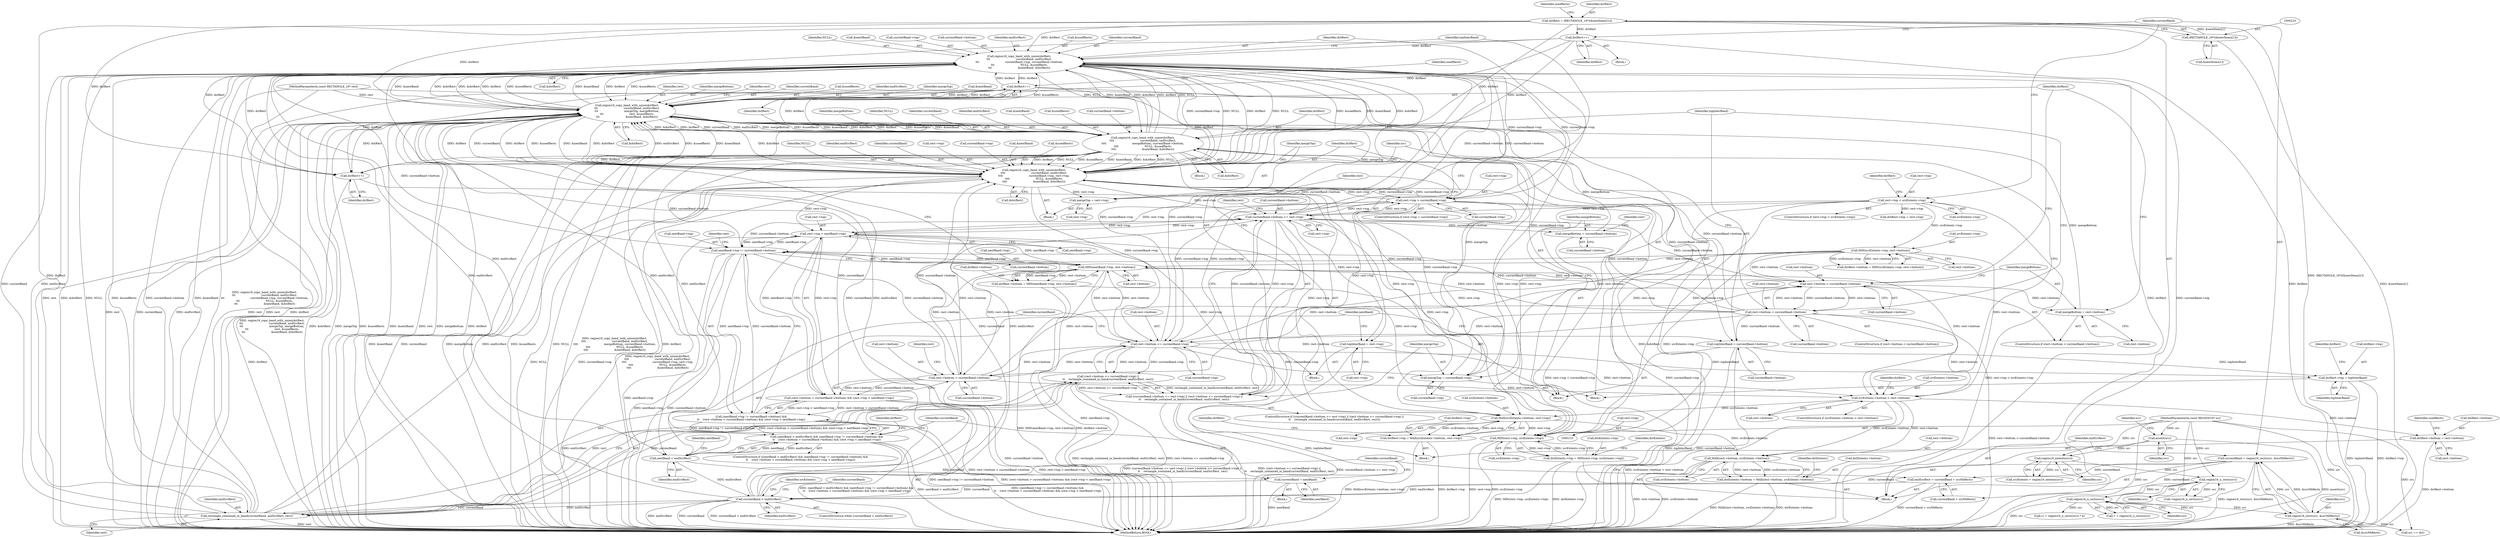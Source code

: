 digraph "0_FreeRDP_fc80ab45621bd966f70594c0b7393ec005a94007_2@API" {
"1000314" [label="(Call,region16_copy_band_with_union(dstRect,\n\t\t\t                              currentBand, endSrcRect,\n\t\t\t                              currentBand->top, currentBand->bottom,\n\t\t\t                              NULL, &usedRects,\n\t\t\t                              &nextBand, &dstRect))"];
"1000220" [label="(Call,dstRect = (RECTANGLE_16*)(&newItems[1]))"];
"1000222" [label="(Call,(RECTANGLE_16*)(&newItems[1]))"];
"1000274" [label="(Call,dstRect++)"];
"1000495" [label="(Call,dstRect++)"];
"1000314" [label="(Call,region16_copy_band_with_union(dstRect,\n\t\t\t                              currentBand, endSrcRect,\n\t\t\t                              currentBand->top, currentBand->bottom,\n\t\t\t                              NULL, &usedRects,\n\t\t\t                              &nextBand, &dstRect))"];
"1000416" [label="(Call,region16_copy_band_with_union(dstRect,\n\t\t\t\t                              currentBand, endSrcRect,\n\t\t\t\t                              mergeBottom, currentBand->bottom,\n\t\t\t\t                              NULL, &usedRects,\n\t\t\t\t                              &nextBand, &dstRect))"];
"1000394" [label="(Call,region16_copy_band_with_union(dstRect,\n\t\t\t                              currentBand, endSrcRect,\n\t\t\t                              mergeTop, mergeBottom,\n\t\t\t                              rect, &usedRects,\n\t\t\t                              &nextBand, &dstRect))"];
"1000359" [label="(Call,region16_copy_band_with_union(dstRect,\n\t\t\t\t                              currentBand, endSrcRect,\n\t\t\t\t                              currentBand->top, rect->top,\n\t\t\t\t                              NULL, &usedRects,\n\t\t\t\t                              &nextBand, &dstRect))"];
"1000309" [label="(Call,rectangle_contained_in_band(currentBand, endSrcRect, rect))"];
"1000288" [label="(Call,currentBand < endSrcRect)"];
"1000499" [label="(Call,currentBand = nextBand)"];
"1000438" [label="(Call,nextBand < endSrcRect)"];
"1000276" [label="(Call,currentBand = region16_rects(src, &srcNbRects))"];
"1000278" [label="(Call,region16_rects(src, &srcNbRects))"];
"1000212" [label="(Call,region16_n_rects(src))"];
"1000150" [label="(Call,region16_n_rects(src))"];
"1000142" [label="(Call,region16_extents(src))"];
"1000132" [label="(Call,assert(src))"];
"1000112" [label="(MethodParameterIn,const REGION16* src)"];
"1000282" [label="(Call,endSrcRect = currentBand + srcNbRects)"];
"1000113" [label="(MethodParameterIn,const RECTANGLE_16* rect)"];
"1000351" [label="(Call,rect->top > currentBand->top)"];
"1000294" [label="(Call,currentBand->bottom <= rect->top)"];
"1000442" [label="(Call,nextBand->top != currentBand->bottom)"];
"1000457" [label="(Call,rect->top < nextBand->top)"];
"1000488" [label="(Call,MIN(nextBand->top, rect->bottom))"];
"1000408" [label="(Call,rect->bottom < currentBand->bottom)"];
"1000382" [label="(Call,rect->bottom < currentBand->bottom)"];
"1000302" [label="(Call,rect->bottom <= currentBand->top)"];
"1000265" [label="(Call,MIN(srcExtents->top, rect->bottom))"];
"1000232" [label="(Call,rect->top < srcExtents->top)"];
"1000450" [label="(Call,rect->bottom > currentBand->bottom)"];
"1000376" [label="(Call,mergeTop = rect->top)"];
"1000339" [label="(Call,mergeTop = currentBand->top)"];
"1000389" [label="(Call,mergeBottom = rect->bottom)"];
"1000345" [label="(Call,mergeBottom = currentBand->bottom)"];
"1000293" [label="(Call,(currentBand->bottom <= rect->top) || (rect->bottom <= currentBand->top) ||\n\t\t    rectangle_contained_in_band(currentBand, endSrcRect, rect))"];
"1000301" [label="(Call,(rect->bottom <= currentBand->top) ||\n\t\t    rectangle_contained_in_band(currentBand, endSrcRect, rect))"];
"1000441" [label="(Call,(nextBand->top != currentBand->bottom) &&\n\t\t    (rect->bottom > currentBand->bottom) && (rect->top < nextBand->top))"];
"1000437" [label="(Call,(nextBand < endSrcRect) && (nextBand->top != currentBand->bottom) &&\n\t\t    (rect->bottom > currentBand->bottom) && (rect->top < nextBand->top))"];
"1000431" [label="(Call,topInterBand = currentBand->bottom)"];
"1000479" [label="(Call,dstRect->top = topInterBand)"];
"1000545" [label="(Call,dstRect++)"];
"1000484" [label="(Call,dstRect->bottom = MIN(nextBand->top, rect->bottom))"];
"1000503" [label="(Call,srcExtents->bottom < rect->bottom)"];
"1000515" [label="(Call,MAX(srcExtents->bottom, rect->top))"];
"1000511" [label="(Call,dstRect->top = MAX(srcExtents->bottom, rect->top))"];
"1000574" [label="(Call,MIN(rect->top, srcExtents->top))"];
"1000570" [label="(Call,dstExtents->top = MIN(rect->top, srcExtents->top))"];
"1000596" [label="(Call,MAX(rect->bottom, srcExtents->bottom))"];
"1000592" [label="(Call,dstExtents->bottom = MAX(rect->bottom, srcExtents->bottom))"];
"1000536" [label="(Call,dstRect->bottom = rect->bottom)"];
"1000449" [label="(Call,(rect->bottom > currentBand->bottom) && (rect->top < nextBand->top))"];
"1000331" [label="(Call,topInterBand = rect->top)"];
"1000224" [label="(Call,&newItems[1])"];
"1000283" [label="(Identifier,endSrcRect)"];
"1000133" [label="(Identifier,src)"];
"1000400" [label="(Identifier,rect)"];
"1000438" [label="(Call,nextBand < endSrcRect)"];
"1000359" [label="(Call,region16_copy_band_with_union(dstRect,\n\t\t\t\t                              currentBand, endSrcRect,\n\t\t\t\t                              currentBand->top, rect->top,\n\t\t\t\t                              NULL, &usedRects,\n\t\t\t\t                              &nextBand, &dstRect))"];
"1000275" [label="(Identifier,dstRect)"];
"1000279" [label="(Identifier,src)"];
"1000443" [label="(Call,nextBand->top)"];
"1000277" [label="(Identifier,currentBand)"];
"1000544" [label="(Identifier,usedRects)"];
"1000420" [label="(Identifier,mergeBottom)"];
"1000507" [label="(Call,rect->bottom)"];
"1000600" [label="(Call,srcExtents->bottom)"];
"1000597" [label="(Call,rect->bottom)"];
"1000536" [label="(Call,dstRect->bottom = rect->bottom)"];
"1000416" [label="(Call,region16_copy_band_with_union(dstRect,\n\t\t\t\t                              currentBand, endSrcRect,\n\t\t\t\t                              mergeBottom, currentBand->bottom,\n\t\t\t\t                              NULL, &usedRects,\n\t\t\t\t                              &nextBand, &dstRect))"];
"1000492" [label="(Call,rect->bottom)"];
"1000458" [label="(Call,rect->top)"];
"1000399" [label="(Identifier,mergeBottom)"];
"1000386" [label="(Call,currentBand->bottom)"];
"1000484" [label="(Call,dstRect->bottom = MIN(nextBand->top, rect->bottom))"];
"1000503" [label="(Call,srcExtents->bottom < rect->bottom)"];
"1000417" [label="(Identifier,dstRect)"];
"1000369" [label="(Identifier,NULL)"];
"1000442" [label="(Call,nextBand->top != currentBand->bottom)"];
"1000510" [label="(Block,)"];
"1000498" [label="(Identifier,usedRects)"];
"1000302" [label="(Call,rect->bottom <= currentBand->top)"];
"1000213" [label="(Identifier,src)"];
"1000233" [label="(Call,rect->top)"];
"1000301" [label="(Call,(rect->bottom <= currentBand->top) ||\n\t\t    rectangle_contained_in_band(currentBand, endSrcRect, rect))"];
"1000405" [label="(Call,&dstRect)"];
"1000432" [label="(Identifier,topInterBand)"];
"1000332" [label="(Identifier,topInterBand)"];
"1000519" [label="(Call,rect->top)"];
"1000298" [label="(Call,rect->top)"];
"1000362" [label="(Identifier,endSrcRect)"];
"1000312" [label="(Identifier,rect)"];
"1000450" [label="(Call,rect->bottom > currentBand->bottom)"];
"1000132" [label="(Call,assert(src))"];
"1000325" [label="(Call,&usedRects)"];
"1000664" [label="(MethodReturn,BOOL)"];
"1000355" [label="(Call,currentBand->top)"];
"1000486" [label="(Identifier,dstRect)"];
"1000316" [label="(Identifier,currentBand)"];
"1000222" [label="(Call,(RECTANGLE_16*)(&newItems[1]))"];
"1000339" [label="(Call,mergeTop = currentBand->top)"];
"1000209" [label="(Call,(1 + region16_n_rects(src)) * 4)"];
"1000570" [label="(Call,dstExtents->top = MIN(rect->top, srcExtents->top))"];
"1000361" [label="(Identifier,currentBand)"];
"1000596" [label="(Call,MAX(rect->bottom, srcExtents->bottom))"];
"1000496" [label="(Identifier,dstRect)"];
"1000265" [label="(Call,MIN(srcExtents->top, rect->bottom))"];
"1000366" [label="(Call,rect->top)"];
"1000592" [label="(Call,dstExtents->bottom = MAX(rect->bottom, srcExtents->bottom))"];
"1000329" [label="(Call,&dstRect)"];
"1000524" [label="(Identifier,dstRect)"];
"1000324" [label="(Identifier,NULL)"];
"1000480" [label="(Call,dstRect->top)"];
"1000424" [label="(Identifier,NULL)"];
"1000513" [label="(Identifier,dstRect)"];
"1000212" [label="(Call,region16_n_rects(src))"];
"1000381" [label="(ControlStructure,if (rect->bottom < currentBand->bottom))"];
"1000433" [label="(Call,currentBand->bottom)"];
"1000333" [label="(Call,rect->top)"];
"1000429" [label="(Call,&dstRect)"];
"1000439" [label="(Identifier,nextBand)"];
"1000140" [label="(Call,srcExtents = region16_extents(src))"];
"1000261" [label="(Call,dstRect->bottom = MIN(srcExtents->top, rect->bottom))"];
"1000537" [label="(Call,dstRect->bottom)"];
"1000505" [label="(Identifier,srcExtents)"];
"1000327" [label="(Call,&nextBand)"];
"1000418" [label="(Identifier,currentBand)"];
"1000485" [label="(Call,dstRect->bottom)"];
"1000415" [label="(Block,)"];
"1000419" [label="(Identifier,endSrcRect)"];
"1000341" [label="(Call,currentBand->top)"];
"1000410" [label="(Identifier,rect)"];
"1000229" [label="(Identifier,usedRects)"];
"1000500" [label="(Identifier,currentBand)"];
"1000345" [label="(Call,mergeBottom = currentBand->bottom)"];
"1000550" [label="(Identifier,src)"];
"1000571" [label="(Call,dstExtents->top)"];
"1000376" [label="(Call,mergeTop = rect->top)"];
"1000382" [label="(Call,rect->bottom < currentBand->bottom)"];
"1000384" [label="(Identifier,rect)"];
"1000306" [label="(Call,currentBand->top)"];
"1000284" [label="(Call,currentBand + srcNbRects)"];
"1000352" [label="(Call,rect->top)"];
"1000446" [label="(Call,currentBand->bottom)"];
"1000282" [label="(Call,endSrcRect = currentBand + srcNbRects)"];
"1000437" [label="(Call,(nextBand < endSrcRect) && (nextBand->top != currentBand->bottom) &&\n\t\t    (rect->bottom > currentBand->bottom) && (rect->top < nextBand->top))"];
"1000242" [label="(Identifier,dstRect)"];
"1000350" [label="(ControlStructure,if (rect->top > currentBand->top))"];
"1000287" [label="(ControlStructure,while (currentBand < endSrcRect))"];
"1000303" [label="(Call,rect->bottom)"];
"1000232" [label="(Call,rect->top < srcExtents->top)"];
"1000412" [label="(Call,currentBand->bottom)"];
"1000511" [label="(Call,dstRect->top = MAX(srcExtents->bottom, rect->top))"];
"1000396" [label="(Identifier,currentBand)"];
"1000549" [label="(Call,src == dst)"];
"1000427" [label="(Call,&nextBand)"];
"1000444" [label="(Identifier,nextBand)"];
"1000451" [label="(Call,rect->bottom)"];
"1000540" [label="(Call,rect->bottom)"];
"1000151" [label="(Identifier,src)"];
"1000459" [label="(Identifier,rect)"];
"1000143" [label="(Identifier,src)"];
"1000452" [label="(Identifier,rect)"];
"1000440" [label="(Identifier,endSrcRect)"];
"1000409" [label="(Call,rect->bottom)"];
"1000114" [label="(Block,)"];
"1000488" [label="(Call,MIN(nextBand->top, rect->bottom))"];
"1000461" [label="(Call,nextBand->top)"];
"1000499" [label="(Call,currentBand = nextBand)"];
"1000291" [label="(Block,)"];
"1000309" [label="(Call,rectangle_contained_in_band(currentBand, endSrcRect, rect))"];
"1000383" [label="(Call,rect->bottom)"];
"1000314" [label="(Call,region16_copy_band_with_union(dstRect,\n\t\t\t                              currentBand, endSrcRect,\n\t\t\t                              currentBand->top, currentBand->bottom,\n\t\t\t                              NULL, &usedRects,\n\t\t\t                              &nextBand, &dstRect))"];
"1000583" [label="(Identifier,dstExtents)"];
"1000337" [label="(Block,)"];
"1000142" [label="(Call,region16_extents(src))"];
"1000377" [label="(Identifier,mergeTop)"];
"1000292" [label="(ControlStructure,if ((currentBand->bottom <= rect->top) || (rect->bottom <= currentBand->top) ||\n\t\t    rectangle_contained_in_band(currentBand, endSrcRect, rect)))"];
"1000269" [label="(Call,rect->bottom)"];
"1000315" [label="(Identifier,dstRect)"];
"1000441" [label="(Call,(nextBand->top != currentBand->bottom) &&\n\t\t    (rect->bottom > currentBand->bottom) && (rect->top < nextBand->top))"];
"1000489" [label="(Call,nextBand->top)"];
"1000266" [label="(Call,srcExtents->top)"];
"1000240" [label="(Call,dstRect->top = rect->top)"];
"1000374" [label="(Call,&dstRect)"];
"1000318" [label="(Call,currentBand->top)"];
"1000363" [label="(Call,currentBand->top)"];
"1000431" [label="(Call,topInterBand = currentBand->bottom)"];
"1000407" [label="(ControlStructure,if (rect->bottom < currentBand->bottom))"];
"1000546" [label="(Identifier,dstRect)"];
"1000351" [label="(Call,rect->top > currentBand->top)"];
"1000290" [label="(Identifier,endSrcRect)"];
"1000112" [label="(MethodParameterIn,const REGION16* src)"];
"1000516" [label="(Call,srcExtents->bottom)"];
"1000483" [label="(Identifier,topInterBand)"];
"1000346" [label="(Identifier,mergeBottom)"];
"1000502" [label="(ControlStructure,if (srcExtents->bottom < rect->bottom))"];
"1000479" [label="(Call,dstRect->top = topInterBand)"];
"1000149" [label="(Call,!region16_n_rects(src))"];
"1000293" [label="(Call,(currentBand->bottom <= rect->top) || (rect->bottom <= currentBand->top) ||\n\t\t    rectangle_contained_in_band(currentBand, endSrcRect, rect))"];
"1000545" [label="(Call,dstRect++)"];
"1000304" [label="(Identifier,rect)"];
"1000574" [label="(Call,MIN(rect->top, srcExtents->top))"];
"1000401" [label="(Call,&usedRects)"];
"1000495" [label="(Call,dstRect++)"];
"1000467" [label="(Identifier,dstRect)"];
"1000394" [label="(Call,region16_copy_band_with_union(dstRect,\n\t\t\t                              currentBand, endSrcRect,\n\t\t\t                              mergeTop, mergeBottom,\n\t\t\t                              rect, &usedRects,\n\t\t\t                              &nextBand, &dstRect))"];
"1000449" [label="(Call,(rect->bottom > currentBand->bottom) && (rect->top < nextBand->top))"];
"1000512" [label="(Call,dstRect->top)"];
"1000276" [label="(Call,currentBand = region16_rects(src, &srcNbRects))"];
"1000391" [label="(Call,rect->bottom)"];
"1000347" [label="(Call,currentBand->bottom)"];
"1000605" [label="(Identifier,dstExtents)"];
"1000294" [label="(Call,currentBand->bottom <= rect->top)"];
"1000288" [label="(Call,currentBand < endSrcRect)"];
"1000464" [label="(Block,)"];
"1000289" [label="(Identifier,currentBand)"];
"1000239" [label="(Block,)"];
"1000378" [label="(Call,rect->top)"];
"1000280" [label="(Call,&srcNbRects)"];
"1000575" [label="(Call,rect->top)"];
"1000321" [label="(Call,currentBand->bottom)"];
"1000372" [label="(Call,&nextBand)"];
"1000220" [label="(Call,dstRect = (RECTANGLE_16*)(&newItems[1]))"];
"1000150" [label="(Call,region16_n_rects(src))"];
"1000454" [label="(Call,currentBand->bottom)"];
"1000313" [label="(Block,)"];
"1000436" [label="(ControlStructure,if ((nextBand < endSrcRect) && (nextBand->top != currentBand->bottom) &&\n\t\t    (rect->bottom > currentBand->bottom) && (rect->top < nextBand->top)))"];
"1000389" [label="(Call,mergeBottom = rect->bottom)"];
"1000210" [label="(Call,1 + region16_n_rects(src))"];
"1000295" [label="(Call,currentBand->bottom)"];
"1000390" [label="(Identifier,mergeBottom)"];
"1000296" [label="(Identifier,currentBand)"];
"1000578" [label="(Call,srcExtents->top)"];
"1000408" [label="(Call,rect->bottom < currentBand->bottom)"];
"1000311" [label="(Identifier,endSrcRect)"];
"1000395" [label="(Identifier,dstRect)"];
"1000397" [label="(Identifier,endSrcRect)"];
"1000457" [label="(Call,rect->top < nextBand->top)"];
"1000236" [label="(Call,srcExtents->top)"];
"1000501" [label="(Identifier,nextBand)"];
"1000515" [label="(Call,MAX(srcExtents->bottom, rect->top))"];
"1000370" [label="(Call,&usedRects)"];
"1000593" [label="(Call,dstExtents->bottom)"];
"1000358" [label="(Block,)"];
"1000221" [label="(Identifier,dstRect)"];
"1000425" [label="(Call,&usedRects)"];
"1000231" [label="(ControlStructure,if (rect->top < srcExtents->top))"];
"1000331" [label="(Call,topInterBand = rect->top)"];
"1000113" [label="(MethodParameterIn,const RECTANGLE_16* rect)"];
"1000340" [label="(Identifier,mergeTop)"];
"1000504" [label="(Call,srcExtents->bottom)"];
"1000421" [label="(Call,currentBand->bottom)"];
"1000398" [label="(Identifier,mergeTop)"];
"1000317" [label="(Identifier,endSrcRect)"];
"1000360" [label="(Identifier,dstRect)"];
"1000278" [label="(Call,region16_rects(src, &srcNbRects))"];
"1000353" [label="(Identifier,rect)"];
"1000403" [label="(Call,&nextBand)"];
"1000274" [label="(Call,dstRect++)"];
"1000310" [label="(Identifier,currentBand)"];
"1000136" [label="(Identifier,src)"];
"1000314" -> "1000313"  [label="AST: "];
"1000314" -> "1000329"  [label="CFG: "];
"1000315" -> "1000314"  [label="AST: "];
"1000316" -> "1000314"  [label="AST: "];
"1000317" -> "1000314"  [label="AST: "];
"1000318" -> "1000314"  [label="AST: "];
"1000321" -> "1000314"  [label="AST: "];
"1000324" -> "1000314"  [label="AST: "];
"1000325" -> "1000314"  [label="AST: "];
"1000327" -> "1000314"  [label="AST: "];
"1000329" -> "1000314"  [label="AST: "];
"1000332" -> "1000314"  [label="CFG: "];
"1000314" -> "1000664"  [label="DDG: dstRect"];
"1000314" -> "1000664"  [label="DDG: currentBand->top"];
"1000314" -> "1000664"  [label="DDG: &dstRect"];
"1000314" -> "1000664"  [label="DDG: NULL"];
"1000314" -> "1000664"  [label="DDG: &usedRects"];
"1000314" -> "1000664"  [label="DDG: currentBand->bottom"];
"1000314" -> "1000664"  [label="DDG: &nextBand"];
"1000314" -> "1000664"  [label="DDG: region16_copy_band_with_union(dstRect,\n\t\t\t                              currentBand, endSrcRect,\n\t\t\t                              currentBand->top, currentBand->bottom,\n\t\t\t                              NULL, &usedRects,\n\t\t\t                              &nextBand, &dstRect)"];
"1000314" -> "1000294"  [label="DDG: currentBand->bottom"];
"1000314" -> "1000302"  [label="DDG: currentBand->top"];
"1000220" -> "1000314"  [label="DDG: dstRect"];
"1000274" -> "1000314"  [label="DDG: dstRect"];
"1000495" -> "1000314"  [label="DDG: dstRect"];
"1000416" -> "1000314"  [label="DDG: dstRect"];
"1000416" -> "1000314"  [label="DDG: NULL"];
"1000416" -> "1000314"  [label="DDG: &usedRects"];
"1000416" -> "1000314"  [label="DDG: &nextBand"];
"1000416" -> "1000314"  [label="DDG: &dstRect"];
"1000394" -> "1000314"  [label="DDG: dstRect"];
"1000394" -> "1000314"  [label="DDG: &usedRects"];
"1000394" -> "1000314"  [label="DDG: &nextBand"];
"1000394" -> "1000314"  [label="DDG: &dstRect"];
"1000309" -> "1000314"  [label="DDG: currentBand"];
"1000309" -> "1000314"  [label="DDG: endSrcRect"];
"1000288" -> "1000314"  [label="DDG: currentBand"];
"1000288" -> "1000314"  [label="DDG: endSrcRect"];
"1000302" -> "1000314"  [label="DDG: currentBand->top"];
"1000351" -> "1000314"  [label="DDG: currentBand->top"];
"1000359" -> "1000314"  [label="DDG: currentBand->top"];
"1000359" -> "1000314"  [label="DDG: NULL"];
"1000294" -> "1000314"  [label="DDG: currentBand->bottom"];
"1000314" -> "1000339"  [label="DDG: currentBand->top"];
"1000314" -> "1000351"  [label="DDG: currentBand->top"];
"1000314" -> "1000359"  [label="DDG: dstRect"];
"1000314" -> "1000359"  [label="DDG: NULL"];
"1000314" -> "1000359"  [label="DDG: &usedRects"];
"1000314" -> "1000359"  [label="DDG: &nextBand"];
"1000314" -> "1000359"  [label="DDG: &dstRect"];
"1000314" -> "1000394"  [label="DDG: dstRect"];
"1000314" -> "1000394"  [label="DDG: &usedRects"];
"1000314" -> "1000394"  [label="DDG: &nextBand"];
"1000314" -> "1000394"  [label="DDG: &dstRect"];
"1000314" -> "1000416"  [label="DDG: NULL"];
"1000314" -> "1000438"  [label="DDG: endSrcRect"];
"1000314" -> "1000442"  [label="DDG: currentBand->bottom"];
"1000314" -> "1000495"  [label="DDG: dstRect"];
"1000314" -> "1000545"  [label="DDG: dstRect"];
"1000220" -> "1000114"  [label="AST: "];
"1000220" -> "1000222"  [label="CFG: "];
"1000221" -> "1000220"  [label="AST: "];
"1000222" -> "1000220"  [label="AST: "];
"1000229" -> "1000220"  [label="CFG: "];
"1000220" -> "1000664"  [label="DDG: dstRect"];
"1000220" -> "1000664"  [label="DDG: (RECTANGLE_16*)(&newItems[1])"];
"1000222" -> "1000220"  [label="DDG: &newItems[1]"];
"1000220" -> "1000274"  [label="DDG: dstRect"];
"1000220" -> "1000359"  [label="DDG: dstRect"];
"1000220" -> "1000394"  [label="DDG: dstRect"];
"1000220" -> "1000545"  [label="DDG: dstRect"];
"1000222" -> "1000224"  [label="CFG: "];
"1000223" -> "1000222"  [label="AST: "];
"1000224" -> "1000222"  [label="AST: "];
"1000222" -> "1000664"  [label="DDG: &newItems[1]"];
"1000274" -> "1000239"  [label="AST: "];
"1000274" -> "1000275"  [label="CFG: "];
"1000275" -> "1000274"  [label="AST: "];
"1000277" -> "1000274"  [label="CFG: "];
"1000274" -> "1000664"  [label="DDG: dstRect"];
"1000274" -> "1000359"  [label="DDG: dstRect"];
"1000274" -> "1000394"  [label="DDG: dstRect"];
"1000274" -> "1000545"  [label="DDG: dstRect"];
"1000495" -> "1000464"  [label="AST: "];
"1000495" -> "1000496"  [label="CFG: "];
"1000496" -> "1000495"  [label="AST: "];
"1000498" -> "1000495"  [label="CFG: "];
"1000495" -> "1000664"  [label="DDG: dstRect"];
"1000495" -> "1000359"  [label="DDG: dstRect"];
"1000495" -> "1000394"  [label="DDG: dstRect"];
"1000416" -> "1000495"  [label="DDG: dstRect"];
"1000394" -> "1000495"  [label="DDG: dstRect"];
"1000495" -> "1000545"  [label="DDG: dstRect"];
"1000416" -> "1000415"  [label="AST: "];
"1000416" -> "1000429"  [label="CFG: "];
"1000417" -> "1000416"  [label="AST: "];
"1000418" -> "1000416"  [label="AST: "];
"1000419" -> "1000416"  [label="AST: "];
"1000420" -> "1000416"  [label="AST: "];
"1000421" -> "1000416"  [label="AST: "];
"1000424" -> "1000416"  [label="AST: "];
"1000425" -> "1000416"  [label="AST: "];
"1000427" -> "1000416"  [label="AST: "];
"1000429" -> "1000416"  [label="AST: "];
"1000432" -> "1000416"  [label="CFG: "];
"1000416" -> "1000664"  [label="DDG: &nextBand"];
"1000416" -> "1000664"  [label="DDG: mergeBottom"];
"1000416" -> "1000664"  [label="DDG: &usedRects"];
"1000416" -> "1000664"  [label="DDG: NULL"];
"1000416" -> "1000664"  [label="DDG: region16_copy_band_with_union(dstRect,\n\t\t\t\t                              currentBand, endSrcRect,\n\t\t\t\t                              mergeBottom, currentBand->bottom,\n\t\t\t\t                              NULL, &usedRects,\n\t\t\t\t                              &nextBand, &dstRect)"];
"1000416" -> "1000664"  [label="DDG: dstRect"];
"1000416" -> "1000664"  [label="DDG: &dstRect"];
"1000416" -> "1000294"  [label="DDG: currentBand->bottom"];
"1000416" -> "1000359"  [label="DDG: dstRect"];
"1000416" -> "1000359"  [label="DDG: NULL"];
"1000416" -> "1000359"  [label="DDG: &usedRects"];
"1000416" -> "1000359"  [label="DDG: &nextBand"];
"1000416" -> "1000359"  [label="DDG: &dstRect"];
"1000416" -> "1000394"  [label="DDG: dstRect"];
"1000416" -> "1000394"  [label="DDG: &usedRects"];
"1000416" -> "1000394"  [label="DDG: &nextBand"];
"1000416" -> "1000394"  [label="DDG: &dstRect"];
"1000394" -> "1000416"  [label="DDG: dstRect"];
"1000394" -> "1000416"  [label="DDG: currentBand"];
"1000394" -> "1000416"  [label="DDG: endSrcRect"];
"1000394" -> "1000416"  [label="DDG: mergeBottom"];
"1000394" -> "1000416"  [label="DDG: &usedRects"];
"1000394" -> "1000416"  [label="DDG: &nextBand"];
"1000394" -> "1000416"  [label="DDG: &dstRect"];
"1000408" -> "1000416"  [label="DDG: currentBand->bottom"];
"1000359" -> "1000416"  [label="DDG: NULL"];
"1000416" -> "1000431"  [label="DDG: currentBand->bottom"];
"1000416" -> "1000438"  [label="DDG: endSrcRect"];
"1000416" -> "1000442"  [label="DDG: currentBand->bottom"];
"1000416" -> "1000545"  [label="DDG: dstRect"];
"1000394" -> "1000337"  [label="AST: "];
"1000394" -> "1000405"  [label="CFG: "];
"1000395" -> "1000394"  [label="AST: "];
"1000396" -> "1000394"  [label="AST: "];
"1000397" -> "1000394"  [label="AST: "];
"1000398" -> "1000394"  [label="AST: "];
"1000399" -> "1000394"  [label="AST: "];
"1000400" -> "1000394"  [label="AST: "];
"1000401" -> "1000394"  [label="AST: "];
"1000403" -> "1000394"  [label="AST: "];
"1000405" -> "1000394"  [label="AST: "];
"1000410" -> "1000394"  [label="CFG: "];
"1000394" -> "1000664"  [label="DDG: region16_copy_band_with_union(dstRect,\n\t\t\t                              currentBand, endSrcRect,\n\t\t\t                              mergeTop, mergeBottom,\n\t\t\t                              rect, &usedRects,\n\t\t\t                              &nextBand, &dstRect)"];
"1000394" -> "1000664"  [label="DDG: &dstRect"];
"1000394" -> "1000664"  [label="DDG: mergeTop"];
"1000394" -> "1000664"  [label="DDG: &usedRects"];
"1000394" -> "1000664"  [label="DDG: &nextBand"];
"1000394" -> "1000664"  [label="DDG: rect"];
"1000394" -> "1000664"  [label="DDG: mergeBottom"];
"1000394" -> "1000664"  [label="DDG: dstRect"];
"1000394" -> "1000309"  [label="DDG: rect"];
"1000394" -> "1000359"  [label="DDG: dstRect"];
"1000394" -> "1000359"  [label="DDG: &usedRects"];
"1000394" -> "1000359"  [label="DDG: &nextBand"];
"1000394" -> "1000359"  [label="DDG: &dstRect"];
"1000359" -> "1000394"  [label="DDG: dstRect"];
"1000359" -> "1000394"  [label="DDG: currentBand"];
"1000359" -> "1000394"  [label="DDG: endSrcRect"];
"1000359" -> "1000394"  [label="DDG: &usedRects"];
"1000359" -> "1000394"  [label="DDG: &nextBand"];
"1000359" -> "1000394"  [label="DDG: &dstRect"];
"1000309" -> "1000394"  [label="DDG: currentBand"];
"1000309" -> "1000394"  [label="DDG: endSrcRect"];
"1000309" -> "1000394"  [label="DDG: rect"];
"1000288" -> "1000394"  [label="DDG: currentBand"];
"1000288" -> "1000394"  [label="DDG: endSrcRect"];
"1000376" -> "1000394"  [label="DDG: mergeTop"];
"1000339" -> "1000394"  [label="DDG: mergeTop"];
"1000389" -> "1000394"  [label="DDG: mergeBottom"];
"1000345" -> "1000394"  [label="DDG: mergeBottom"];
"1000113" -> "1000394"  [label="DDG: rect"];
"1000394" -> "1000438"  [label="DDG: endSrcRect"];
"1000394" -> "1000545"  [label="DDG: dstRect"];
"1000359" -> "1000358"  [label="AST: "];
"1000359" -> "1000374"  [label="CFG: "];
"1000360" -> "1000359"  [label="AST: "];
"1000361" -> "1000359"  [label="AST: "];
"1000362" -> "1000359"  [label="AST: "];
"1000363" -> "1000359"  [label="AST: "];
"1000366" -> "1000359"  [label="AST: "];
"1000369" -> "1000359"  [label="AST: "];
"1000370" -> "1000359"  [label="AST: "];
"1000372" -> "1000359"  [label="AST: "];
"1000374" -> "1000359"  [label="AST: "];
"1000377" -> "1000359"  [label="CFG: "];
"1000359" -> "1000664"  [label="DDG: NULL"];
"1000359" -> "1000664"  [label="DDG: currentBand->top"];
"1000359" -> "1000664"  [label="DDG: region16_copy_band_with_union(dstRect,\n\t\t\t\t                              currentBand, endSrcRect,\n\t\t\t\t                              currentBand->top, rect->top,\n\t\t\t\t                              NULL, &usedRects,\n\t\t\t\t                              &nextBand, &dstRect)"];
"1000359" -> "1000294"  [label="DDG: rect->top"];
"1000359" -> "1000302"  [label="DDG: currentBand->top"];
"1000359" -> "1000339"  [label="DDG: currentBand->top"];
"1000359" -> "1000351"  [label="DDG: currentBand->top"];
"1000309" -> "1000359"  [label="DDG: currentBand"];
"1000309" -> "1000359"  [label="DDG: endSrcRect"];
"1000288" -> "1000359"  [label="DDG: currentBand"];
"1000288" -> "1000359"  [label="DDG: endSrcRect"];
"1000351" -> "1000359"  [label="DDG: currentBand->top"];
"1000351" -> "1000359"  [label="DDG: rect->top"];
"1000359" -> "1000376"  [label="DDG: rect->top"];
"1000359" -> "1000457"  [label="DDG: rect->top"];
"1000359" -> "1000515"  [label="DDG: rect->top"];
"1000359" -> "1000574"  [label="DDG: rect->top"];
"1000309" -> "1000301"  [label="AST: "];
"1000309" -> "1000312"  [label="CFG: "];
"1000310" -> "1000309"  [label="AST: "];
"1000311" -> "1000309"  [label="AST: "];
"1000312" -> "1000309"  [label="AST: "];
"1000301" -> "1000309"  [label="CFG: "];
"1000309" -> "1000664"  [label="DDG: rect"];
"1000309" -> "1000301"  [label="DDG: currentBand"];
"1000309" -> "1000301"  [label="DDG: endSrcRect"];
"1000309" -> "1000301"  [label="DDG: rect"];
"1000288" -> "1000309"  [label="DDG: currentBand"];
"1000288" -> "1000309"  [label="DDG: endSrcRect"];
"1000113" -> "1000309"  [label="DDG: rect"];
"1000288" -> "1000287"  [label="AST: "];
"1000288" -> "1000290"  [label="CFG: "];
"1000289" -> "1000288"  [label="AST: "];
"1000290" -> "1000288"  [label="AST: "];
"1000296" -> "1000288"  [label="CFG: "];
"1000505" -> "1000288"  [label="CFG: "];
"1000288" -> "1000664"  [label="DDG: endSrcRect"];
"1000288" -> "1000664"  [label="DDG: currentBand"];
"1000288" -> "1000664"  [label="DDG: currentBand < endSrcRect"];
"1000499" -> "1000288"  [label="DDG: currentBand"];
"1000276" -> "1000288"  [label="DDG: currentBand"];
"1000438" -> "1000288"  [label="DDG: endSrcRect"];
"1000282" -> "1000288"  [label="DDG: endSrcRect"];
"1000499" -> "1000291"  [label="AST: "];
"1000499" -> "1000501"  [label="CFG: "];
"1000500" -> "1000499"  [label="AST: "];
"1000501" -> "1000499"  [label="AST: "];
"1000289" -> "1000499"  [label="CFG: "];
"1000499" -> "1000664"  [label="DDG: nextBand"];
"1000438" -> "1000499"  [label="DDG: nextBand"];
"1000438" -> "1000437"  [label="AST: "];
"1000438" -> "1000440"  [label="CFG: "];
"1000439" -> "1000438"  [label="AST: "];
"1000440" -> "1000438"  [label="AST: "];
"1000444" -> "1000438"  [label="CFG: "];
"1000437" -> "1000438"  [label="CFG: "];
"1000438" -> "1000437"  [label="DDG: nextBand"];
"1000438" -> "1000437"  [label="DDG: endSrcRect"];
"1000276" -> "1000114"  [label="AST: "];
"1000276" -> "1000278"  [label="CFG: "];
"1000277" -> "1000276"  [label="AST: "];
"1000278" -> "1000276"  [label="AST: "];
"1000283" -> "1000276"  [label="CFG: "];
"1000276" -> "1000664"  [label="DDG: region16_rects(src, &srcNbRects)"];
"1000278" -> "1000276"  [label="DDG: src"];
"1000278" -> "1000276"  [label="DDG: &srcNbRects"];
"1000276" -> "1000282"  [label="DDG: currentBand"];
"1000276" -> "1000284"  [label="DDG: currentBand"];
"1000278" -> "1000280"  [label="CFG: "];
"1000279" -> "1000278"  [label="AST: "];
"1000280" -> "1000278"  [label="AST: "];
"1000278" -> "1000664"  [label="DDG: &srcNbRects"];
"1000212" -> "1000278"  [label="DDG: src"];
"1000112" -> "1000278"  [label="DDG: src"];
"1000278" -> "1000549"  [label="DDG: src"];
"1000212" -> "1000210"  [label="AST: "];
"1000212" -> "1000213"  [label="CFG: "];
"1000213" -> "1000212"  [label="AST: "];
"1000210" -> "1000212"  [label="CFG: "];
"1000212" -> "1000664"  [label="DDG: src"];
"1000212" -> "1000209"  [label="DDG: src"];
"1000212" -> "1000210"  [label="DDG: src"];
"1000150" -> "1000212"  [label="DDG: src"];
"1000112" -> "1000212"  [label="DDG: src"];
"1000150" -> "1000149"  [label="AST: "];
"1000150" -> "1000151"  [label="CFG: "];
"1000151" -> "1000150"  [label="AST: "];
"1000149" -> "1000150"  [label="CFG: "];
"1000150" -> "1000664"  [label="DDG: src"];
"1000150" -> "1000149"  [label="DDG: src"];
"1000142" -> "1000150"  [label="DDG: src"];
"1000112" -> "1000150"  [label="DDG: src"];
"1000142" -> "1000140"  [label="AST: "];
"1000142" -> "1000143"  [label="CFG: "];
"1000143" -> "1000142"  [label="AST: "];
"1000140" -> "1000142"  [label="CFG: "];
"1000142" -> "1000140"  [label="DDG: src"];
"1000132" -> "1000142"  [label="DDG: src"];
"1000112" -> "1000142"  [label="DDG: src"];
"1000132" -> "1000114"  [label="AST: "];
"1000132" -> "1000133"  [label="CFG: "];
"1000133" -> "1000132"  [label="AST: "];
"1000136" -> "1000132"  [label="CFG: "];
"1000132" -> "1000664"  [label="DDG: assert(src)"];
"1000112" -> "1000132"  [label="DDG: src"];
"1000112" -> "1000110"  [label="AST: "];
"1000112" -> "1000664"  [label="DDG: src"];
"1000112" -> "1000549"  [label="DDG: src"];
"1000282" -> "1000114"  [label="AST: "];
"1000282" -> "1000284"  [label="CFG: "];
"1000283" -> "1000282"  [label="AST: "];
"1000284" -> "1000282"  [label="AST: "];
"1000289" -> "1000282"  [label="CFG: "];
"1000282" -> "1000664"  [label="DDG: currentBand + srcNbRects"];
"1000113" -> "1000110"  [label="AST: "];
"1000113" -> "1000664"  [label="DDG: rect"];
"1000351" -> "1000350"  [label="AST: "];
"1000351" -> "1000355"  [label="CFG: "];
"1000352" -> "1000351"  [label="AST: "];
"1000355" -> "1000351"  [label="AST: "];
"1000360" -> "1000351"  [label="CFG: "];
"1000384" -> "1000351"  [label="CFG: "];
"1000351" -> "1000664"  [label="DDG: rect->top > currentBand->top"];
"1000351" -> "1000664"  [label="DDG: currentBand->top"];
"1000351" -> "1000294"  [label="DDG: rect->top"];
"1000351" -> "1000302"  [label="DDG: currentBand->top"];
"1000351" -> "1000339"  [label="DDG: currentBand->top"];
"1000294" -> "1000351"  [label="DDG: rect->top"];
"1000302" -> "1000351"  [label="DDG: currentBand->top"];
"1000351" -> "1000457"  [label="DDG: rect->top"];
"1000351" -> "1000515"  [label="DDG: rect->top"];
"1000351" -> "1000574"  [label="DDG: rect->top"];
"1000294" -> "1000293"  [label="AST: "];
"1000294" -> "1000298"  [label="CFG: "];
"1000295" -> "1000294"  [label="AST: "];
"1000298" -> "1000294"  [label="AST: "];
"1000304" -> "1000294"  [label="CFG: "];
"1000293" -> "1000294"  [label="CFG: "];
"1000294" -> "1000293"  [label="DDG: currentBand->bottom"];
"1000294" -> "1000293"  [label="DDG: rect->top"];
"1000442" -> "1000294"  [label="DDG: currentBand->bottom"];
"1000450" -> "1000294"  [label="DDG: currentBand->bottom"];
"1000408" -> "1000294"  [label="DDG: currentBand->bottom"];
"1000232" -> "1000294"  [label="DDG: rect->top"];
"1000457" -> "1000294"  [label="DDG: rect->top"];
"1000294" -> "1000331"  [label="DDG: rect->top"];
"1000294" -> "1000345"  [label="DDG: currentBand->bottom"];
"1000294" -> "1000382"  [label="DDG: currentBand->bottom"];
"1000294" -> "1000457"  [label="DDG: rect->top"];
"1000294" -> "1000515"  [label="DDG: rect->top"];
"1000294" -> "1000574"  [label="DDG: rect->top"];
"1000442" -> "1000441"  [label="AST: "];
"1000442" -> "1000446"  [label="CFG: "];
"1000443" -> "1000442"  [label="AST: "];
"1000446" -> "1000442"  [label="AST: "];
"1000452" -> "1000442"  [label="CFG: "];
"1000441" -> "1000442"  [label="CFG: "];
"1000442" -> "1000664"  [label="DDG: nextBand->top"];
"1000442" -> "1000664"  [label="DDG: currentBand->bottom"];
"1000442" -> "1000441"  [label="DDG: nextBand->top"];
"1000442" -> "1000441"  [label="DDG: currentBand->bottom"];
"1000457" -> "1000442"  [label="DDG: nextBand->top"];
"1000488" -> "1000442"  [label="DDG: nextBand->top"];
"1000408" -> "1000442"  [label="DDG: currentBand->bottom"];
"1000442" -> "1000450"  [label="DDG: currentBand->bottom"];
"1000442" -> "1000457"  [label="DDG: nextBand->top"];
"1000442" -> "1000488"  [label="DDG: nextBand->top"];
"1000457" -> "1000449"  [label="AST: "];
"1000457" -> "1000461"  [label="CFG: "];
"1000458" -> "1000457"  [label="AST: "];
"1000461" -> "1000457"  [label="AST: "];
"1000449" -> "1000457"  [label="CFG: "];
"1000457" -> "1000664"  [label="DDG: nextBand->top"];
"1000457" -> "1000449"  [label="DDG: rect->top"];
"1000457" -> "1000449"  [label="DDG: nextBand->top"];
"1000457" -> "1000488"  [label="DDG: nextBand->top"];
"1000457" -> "1000515"  [label="DDG: rect->top"];
"1000457" -> "1000574"  [label="DDG: rect->top"];
"1000488" -> "1000484"  [label="AST: "];
"1000488" -> "1000492"  [label="CFG: "];
"1000489" -> "1000488"  [label="AST: "];
"1000492" -> "1000488"  [label="AST: "];
"1000484" -> "1000488"  [label="CFG: "];
"1000488" -> "1000664"  [label="DDG: nextBand->top"];
"1000488" -> "1000302"  [label="DDG: rect->bottom"];
"1000488" -> "1000382"  [label="DDG: rect->bottom"];
"1000488" -> "1000450"  [label="DDG: rect->bottom"];
"1000488" -> "1000484"  [label="DDG: nextBand->top"];
"1000488" -> "1000484"  [label="DDG: rect->bottom"];
"1000408" -> "1000488"  [label="DDG: rect->bottom"];
"1000302" -> "1000488"  [label="DDG: rect->bottom"];
"1000265" -> "1000488"  [label="DDG: rect->bottom"];
"1000450" -> "1000488"  [label="DDG: rect->bottom"];
"1000488" -> "1000503"  [label="DDG: rect->bottom"];
"1000408" -> "1000407"  [label="AST: "];
"1000408" -> "1000412"  [label="CFG: "];
"1000409" -> "1000408"  [label="AST: "];
"1000412" -> "1000408"  [label="AST: "];
"1000417" -> "1000408"  [label="CFG: "];
"1000432" -> "1000408"  [label="CFG: "];
"1000408" -> "1000664"  [label="DDG: rect->bottom < currentBand->bottom"];
"1000408" -> "1000302"  [label="DDG: rect->bottom"];
"1000408" -> "1000382"  [label="DDG: rect->bottom"];
"1000382" -> "1000408"  [label="DDG: rect->bottom"];
"1000382" -> "1000408"  [label="DDG: currentBand->bottom"];
"1000408" -> "1000431"  [label="DDG: currentBand->bottom"];
"1000408" -> "1000450"  [label="DDG: rect->bottom"];
"1000408" -> "1000503"  [label="DDG: rect->bottom"];
"1000382" -> "1000381"  [label="AST: "];
"1000382" -> "1000386"  [label="CFG: "];
"1000383" -> "1000382"  [label="AST: "];
"1000386" -> "1000382"  [label="AST: "];
"1000390" -> "1000382"  [label="CFG: "];
"1000395" -> "1000382"  [label="CFG: "];
"1000302" -> "1000382"  [label="DDG: rect->bottom"];
"1000265" -> "1000382"  [label="DDG: rect->bottom"];
"1000450" -> "1000382"  [label="DDG: rect->bottom"];
"1000382" -> "1000389"  [label="DDG: rect->bottom"];
"1000302" -> "1000301"  [label="AST: "];
"1000302" -> "1000306"  [label="CFG: "];
"1000303" -> "1000302"  [label="AST: "];
"1000306" -> "1000302"  [label="AST: "];
"1000310" -> "1000302"  [label="CFG: "];
"1000301" -> "1000302"  [label="CFG: "];
"1000302" -> "1000301"  [label="DDG: rect->bottom"];
"1000302" -> "1000301"  [label="DDG: currentBand->top"];
"1000265" -> "1000302"  [label="DDG: rect->bottom"];
"1000450" -> "1000302"  [label="DDG: rect->bottom"];
"1000302" -> "1000339"  [label="DDG: currentBand->top"];
"1000302" -> "1000450"  [label="DDG: rect->bottom"];
"1000302" -> "1000503"  [label="DDG: rect->bottom"];
"1000265" -> "1000261"  [label="AST: "];
"1000265" -> "1000269"  [label="CFG: "];
"1000266" -> "1000265"  [label="AST: "];
"1000269" -> "1000265"  [label="AST: "];
"1000261" -> "1000265"  [label="CFG: "];
"1000265" -> "1000261"  [label="DDG: srcExtents->top"];
"1000265" -> "1000261"  [label="DDG: rect->bottom"];
"1000232" -> "1000265"  [label="DDG: srcExtents->top"];
"1000265" -> "1000450"  [label="DDG: rect->bottom"];
"1000265" -> "1000503"  [label="DDG: rect->bottom"];
"1000265" -> "1000574"  [label="DDG: srcExtents->top"];
"1000232" -> "1000231"  [label="AST: "];
"1000232" -> "1000236"  [label="CFG: "];
"1000233" -> "1000232"  [label="AST: "];
"1000236" -> "1000232"  [label="AST: "];
"1000242" -> "1000232"  [label="CFG: "];
"1000277" -> "1000232"  [label="CFG: "];
"1000232" -> "1000664"  [label="DDG: rect->top < srcExtents->top"];
"1000232" -> "1000240"  [label="DDG: rect->top"];
"1000232" -> "1000515"  [label="DDG: rect->top"];
"1000232" -> "1000574"  [label="DDG: rect->top"];
"1000232" -> "1000574"  [label="DDG: srcExtents->top"];
"1000450" -> "1000449"  [label="AST: "];
"1000450" -> "1000454"  [label="CFG: "];
"1000451" -> "1000450"  [label="AST: "];
"1000454" -> "1000450"  [label="AST: "];
"1000459" -> "1000450"  [label="CFG: "];
"1000449" -> "1000450"  [label="CFG: "];
"1000450" -> "1000664"  [label="DDG: currentBand->bottom"];
"1000450" -> "1000449"  [label="DDG: rect->bottom"];
"1000450" -> "1000449"  [label="DDG: currentBand->bottom"];
"1000450" -> "1000503"  [label="DDG: rect->bottom"];
"1000376" -> "1000358"  [label="AST: "];
"1000376" -> "1000378"  [label="CFG: "];
"1000377" -> "1000376"  [label="AST: "];
"1000378" -> "1000376"  [label="AST: "];
"1000384" -> "1000376"  [label="CFG: "];
"1000339" -> "1000337"  [label="AST: "];
"1000339" -> "1000341"  [label="CFG: "];
"1000340" -> "1000339"  [label="AST: "];
"1000341" -> "1000339"  [label="AST: "];
"1000346" -> "1000339"  [label="CFG: "];
"1000389" -> "1000381"  [label="AST: "];
"1000389" -> "1000391"  [label="CFG: "];
"1000390" -> "1000389"  [label="AST: "];
"1000391" -> "1000389"  [label="AST: "];
"1000395" -> "1000389"  [label="CFG: "];
"1000345" -> "1000337"  [label="AST: "];
"1000345" -> "1000347"  [label="CFG: "];
"1000346" -> "1000345"  [label="AST: "];
"1000347" -> "1000345"  [label="AST: "];
"1000353" -> "1000345"  [label="CFG: "];
"1000293" -> "1000292"  [label="AST: "];
"1000293" -> "1000301"  [label="CFG: "];
"1000301" -> "1000293"  [label="AST: "];
"1000315" -> "1000293"  [label="CFG: "];
"1000340" -> "1000293"  [label="CFG: "];
"1000293" -> "1000664"  [label="DDG: currentBand->bottom <= rect->top"];
"1000293" -> "1000664"  [label="DDG: (currentBand->bottom <= rect->top) || (rect->bottom <= currentBand->top) ||\n\t\t    rectangle_contained_in_band(currentBand, endSrcRect, rect)"];
"1000293" -> "1000664"  [label="DDG: (rect->bottom <= currentBand->top) ||\n\t\t    rectangle_contained_in_band(currentBand, endSrcRect, rect)"];
"1000301" -> "1000293"  [label="DDG: rect->bottom <= currentBand->top"];
"1000301" -> "1000293"  [label="DDG: rectangle_contained_in_band(currentBand, endSrcRect, rect)"];
"1000301" -> "1000664"  [label="DDG: rectangle_contained_in_band(currentBand, endSrcRect, rect)"];
"1000301" -> "1000664"  [label="DDG: rect->bottom <= currentBand->top"];
"1000441" -> "1000437"  [label="AST: "];
"1000441" -> "1000449"  [label="CFG: "];
"1000449" -> "1000441"  [label="AST: "];
"1000437" -> "1000441"  [label="CFG: "];
"1000441" -> "1000664"  [label="DDG: nextBand->top != currentBand->bottom"];
"1000441" -> "1000664"  [label="DDG: (rect->bottom > currentBand->bottom) && (rect->top < nextBand->top)"];
"1000441" -> "1000437"  [label="DDG: nextBand->top != currentBand->bottom"];
"1000441" -> "1000437"  [label="DDG: (rect->bottom > currentBand->bottom) && (rect->top < nextBand->top)"];
"1000449" -> "1000441"  [label="DDG: rect->bottom > currentBand->bottom"];
"1000449" -> "1000441"  [label="DDG: rect->top < nextBand->top"];
"1000437" -> "1000436"  [label="AST: "];
"1000467" -> "1000437"  [label="CFG: "];
"1000500" -> "1000437"  [label="CFG: "];
"1000437" -> "1000664"  [label="DDG: (nextBand < endSrcRect) && (nextBand->top != currentBand->bottom) &&\n\t\t    (rect->bottom > currentBand->bottom) && (rect->top < nextBand->top)"];
"1000437" -> "1000664"  [label="DDG: nextBand < endSrcRect"];
"1000437" -> "1000664"  [label="DDG: (nextBand->top != currentBand->bottom) &&\n\t\t    (rect->bottom > currentBand->bottom) && (rect->top < nextBand->top)"];
"1000431" -> "1000337"  [label="AST: "];
"1000431" -> "1000433"  [label="CFG: "];
"1000432" -> "1000431"  [label="AST: "];
"1000433" -> "1000431"  [label="AST: "];
"1000439" -> "1000431"  [label="CFG: "];
"1000431" -> "1000664"  [label="DDG: topInterBand"];
"1000431" -> "1000664"  [label="DDG: currentBand->bottom"];
"1000431" -> "1000479"  [label="DDG: topInterBand"];
"1000479" -> "1000464"  [label="AST: "];
"1000479" -> "1000483"  [label="CFG: "];
"1000480" -> "1000479"  [label="AST: "];
"1000483" -> "1000479"  [label="AST: "];
"1000486" -> "1000479"  [label="CFG: "];
"1000479" -> "1000664"  [label="DDG: topInterBand"];
"1000479" -> "1000664"  [label="DDG: dstRect->top"];
"1000331" -> "1000479"  [label="DDG: topInterBand"];
"1000545" -> "1000510"  [label="AST: "];
"1000545" -> "1000546"  [label="CFG: "];
"1000546" -> "1000545"  [label="AST: "];
"1000550" -> "1000545"  [label="CFG: "];
"1000545" -> "1000664"  [label="DDG: dstRect"];
"1000484" -> "1000464"  [label="AST: "];
"1000485" -> "1000484"  [label="AST: "];
"1000496" -> "1000484"  [label="CFG: "];
"1000484" -> "1000664"  [label="DDG: MIN(nextBand->top, rect->bottom)"];
"1000484" -> "1000664"  [label="DDG: dstRect->bottom"];
"1000503" -> "1000502"  [label="AST: "];
"1000503" -> "1000507"  [label="CFG: "];
"1000504" -> "1000503"  [label="AST: "];
"1000507" -> "1000503"  [label="AST: "];
"1000513" -> "1000503"  [label="CFG: "];
"1000550" -> "1000503"  [label="CFG: "];
"1000503" -> "1000664"  [label="DDG: srcExtents->bottom < rect->bottom"];
"1000503" -> "1000515"  [label="DDG: srcExtents->bottom"];
"1000503" -> "1000536"  [label="DDG: rect->bottom"];
"1000503" -> "1000596"  [label="DDG: rect->bottom"];
"1000503" -> "1000596"  [label="DDG: srcExtents->bottom"];
"1000515" -> "1000511"  [label="AST: "];
"1000515" -> "1000519"  [label="CFG: "];
"1000516" -> "1000515"  [label="AST: "];
"1000519" -> "1000515"  [label="AST: "];
"1000511" -> "1000515"  [label="CFG: "];
"1000515" -> "1000511"  [label="DDG: srcExtents->bottom"];
"1000515" -> "1000511"  [label="DDG: rect->top"];
"1000515" -> "1000574"  [label="DDG: rect->top"];
"1000515" -> "1000596"  [label="DDG: srcExtents->bottom"];
"1000511" -> "1000510"  [label="AST: "];
"1000512" -> "1000511"  [label="AST: "];
"1000524" -> "1000511"  [label="CFG: "];
"1000511" -> "1000664"  [label="DDG: MAX(srcExtents->bottom, rect->top)"];
"1000511" -> "1000664"  [label="DDG: dstRect->top"];
"1000574" -> "1000570"  [label="AST: "];
"1000574" -> "1000578"  [label="CFG: "];
"1000575" -> "1000574"  [label="AST: "];
"1000578" -> "1000574"  [label="AST: "];
"1000570" -> "1000574"  [label="CFG: "];
"1000574" -> "1000664"  [label="DDG: rect->top"];
"1000574" -> "1000664"  [label="DDG: srcExtents->top"];
"1000574" -> "1000570"  [label="DDG: rect->top"];
"1000574" -> "1000570"  [label="DDG: srcExtents->top"];
"1000570" -> "1000114"  [label="AST: "];
"1000571" -> "1000570"  [label="AST: "];
"1000583" -> "1000570"  [label="CFG: "];
"1000570" -> "1000664"  [label="DDG: dstExtents->top"];
"1000570" -> "1000664"  [label="DDG: MIN(rect->top, srcExtents->top)"];
"1000596" -> "1000592"  [label="AST: "];
"1000596" -> "1000600"  [label="CFG: "];
"1000597" -> "1000596"  [label="AST: "];
"1000600" -> "1000596"  [label="AST: "];
"1000592" -> "1000596"  [label="CFG: "];
"1000596" -> "1000664"  [label="DDG: rect->bottom"];
"1000596" -> "1000664"  [label="DDG: srcExtents->bottom"];
"1000596" -> "1000592"  [label="DDG: rect->bottom"];
"1000596" -> "1000592"  [label="DDG: srcExtents->bottom"];
"1000592" -> "1000114"  [label="AST: "];
"1000593" -> "1000592"  [label="AST: "];
"1000605" -> "1000592"  [label="CFG: "];
"1000592" -> "1000664"  [label="DDG: MAX(rect->bottom, srcExtents->bottom)"];
"1000592" -> "1000664"  [label="DDG: dstExtents->bottom"];
"1000536" -> "1000510"  [label="AST: "];
"1000536" -> "1000540"  [label="CFG: "];
"1000537" -> "1000536"  [label="AST: "];
"1000540" -> "1000536"  [label="AST: "];
"1000544" -> "1000536"  [label="CFG: "];
"1000536" -> "1000664"  [label="DDG: dstRect->bottom"];
"1000449" -> "1000664"  [label="DDG: rect->top < nextBand->top"];
"1000449" -> "1000664"  [label="DDG: rect->bottom > currentBand->bottom"];
"1000331" -> "1000313"  [label="AST: "];
"1000331" -> "1000333"  [label="CFG: "];
"1000332" -> "1000331"  [label="AST: "];
"1000333" -> "1000331"  [label="AST: "];
"1000439" -> "1000331"  [label="CFG: "];
"1000331" -> "1000664"  [label="DDG: topInterBand"];
}
